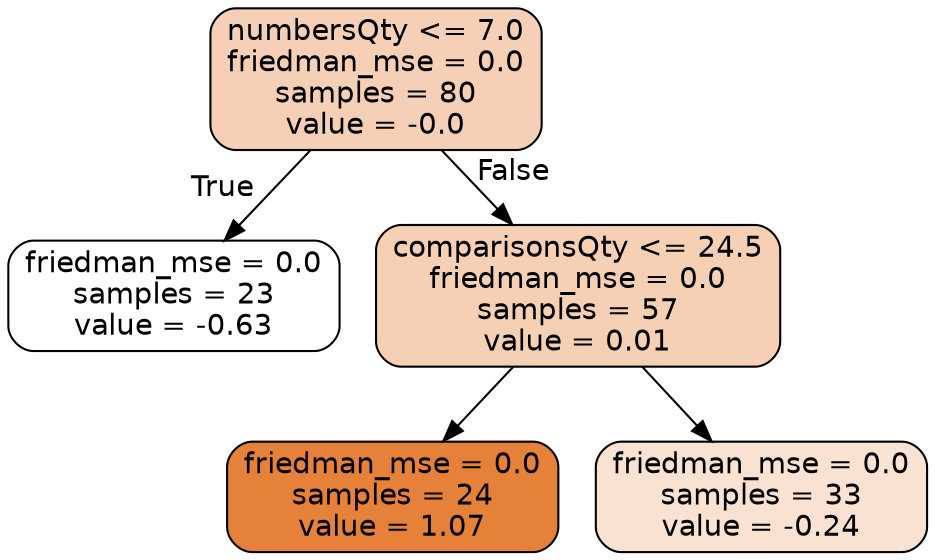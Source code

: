digraph Tree {
node [shape=box, style="filled, rounded", color="black", fontname="helvetica"] ;
edge [fontname="helvetica"] ;
0 [label="numbersQty <= 7.0\nfriedman_mse = 0.0\nsamples = 80\nvalue = -0.0", fillcolor="#f5d0b6"] ;
1 [label="friedman_mse = 0.0\nsamples = 23\nvalue = -0.63", fillcolor="#ffffff"] ;
0 -> 1 [labeldistance=2.5, labelangle=45, headlabel="True"] ;
2 [label="comparisonsQty <= 24.5\nfriedman_mse = 0.0\nsamples = 57\nvalue = 0.01", fillcolor="#f5d0b5"] ;
0 -> 2 [labeldistance=2.5, labelangle=-45, headlabel="False"] ;
3 [label="friedman_mse = 0.0\nsamples = 24\nvalue = 1.07", fillcolor="#e58139"] ;
2 -> 3 ;
4 [label="friedman_mse = 0.0\nsamples = 33\nvalue = -0.24", fillcolor="#f9e2d2"] ;
2 -> 4 ;
}